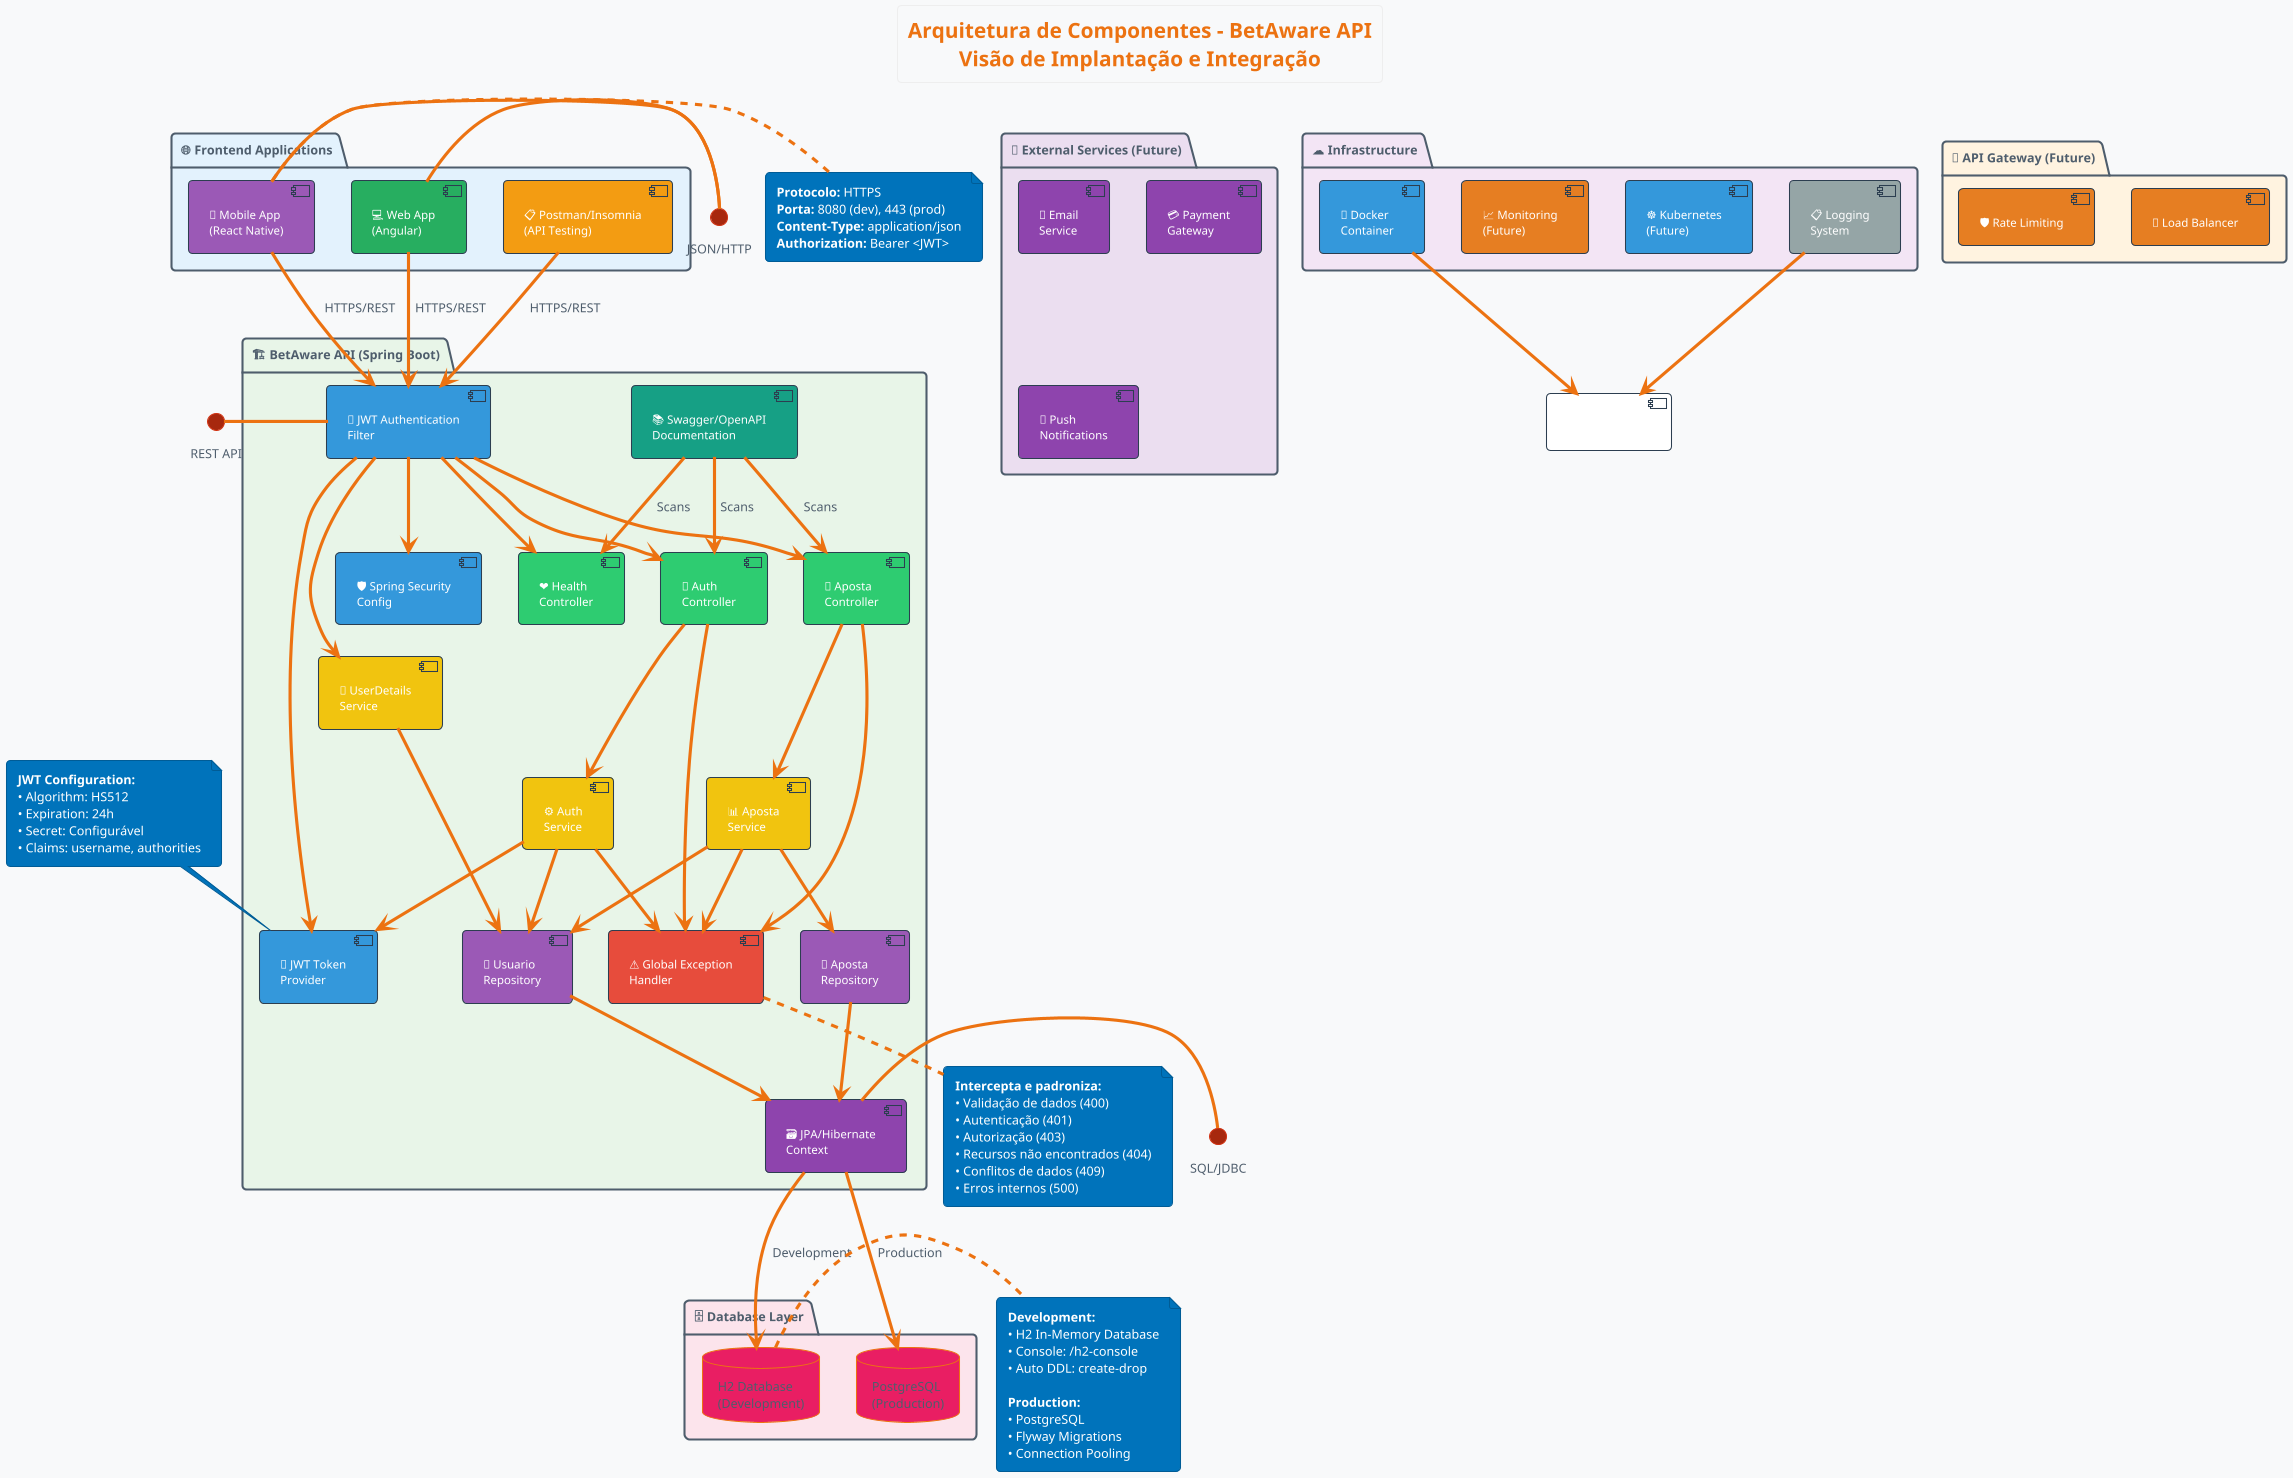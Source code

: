 ```plantuml
@startuml Diagrama de Componentes - BetAware API

!theme aws-orange
skinparam backgroundColor #F8F9FA
skinparam component {
    BackgroundColor #FFFFFF
    BorderColor #2C3E50
    FontSize 11
}

title **Arquitetura de Componentes - BetAware API**\n**Visão de Implantação e Integração**

' === CAMADA DE APRESENTAÇÃO ===
package "🌐 **Frontend Applications**" #E3F2FD {
    component [📱 Mobile App\n(React Native)] as mobile_app #9B59B6
    component [💻 Web App\n(Angular)] as web_app #27AE60
    component [📋 Postman/Insomnia\n(API Testing)] as api_client #F39C12
}

' === API GATEWAY (Future) ===
package "🚪 **API Gateway** (Future)" #FFF3E0 {
    component [🔀 Load Balancer] as lb #E67E22
    component [🛡️ Rate Limiting] as rate_limit #E67E22
}

' === APLICAÇÃO PRINCIPAL ===
package "🏗️ **BetAware API (Spring Boot)**" #E8F5E8 {
    
    ' === SECURITY ===
    component [🔐 JWT Authentication\nFilter] as jwt_filter #3498DB
    component [🛡️ Spring Security\nConfig] as security_config #3498DB
    component [🔑 JWT Token\nProvider] as jwt_provider #3498DB
    
    ' === CONTROLLERS ===
    component [👤 Auth\nController] as auth_controller #2ECC71
    component [🎲 Aposta\nController] as aposta_controller #2ECC71
    component [❤️ Health\nController] as health_controller #2ECC71
    
    ' === SERVICES ===
    component [⚙️ Auth\nService] as auth_service #F1C40F
    component [📊 Aposta\nService] as aposta_service #F1C40F
    component [👥 UserDetails\nService] as userdetails_service #F1C40F
    
    ' === EXCEPTION HANDLING ===
    component [⚠️ Global Exception\nHandler] as exception_handler #E74C3C
    
    ' === DATA ACCESS ===
    component [💾 Usuario\nRepository] as usuario_repo #9B59B6
    component [💾 Aposta\nRepository] as aposta_repo #9B59B6
    component [🗃️ JPA/Hibernate\nContext] as jpa_context #8E44AD
    
    ' === DOCUMENTATION ===
    component [📚 Swagger/OpenAPI\nDocumentation] as swagger #16A085
}

' === BANCO DE DADOS ===
package "🗄️ **Database Layer**" #FCE4EC {
    database "H2 Database\n(Development)" as h2_db #E91E63
    database "PostgreSQL\n(Production)" as postgres_db #E91E63
}

' === INFRASTRUCTURE ===
package "☁️ **Infrastructure**" #F3E5F5 {
    component [🐳 Docker\nContainer] as docker #3498DB
    component [☸️ Kubernetes\n(Future)] as k8s #3498DB
    component [📈 Monitoring\n(Future)] as monitoring #E67E22
    component [📋 Logging\nSystem] as logging #95A5A6
}

' === EXTERNAL INTEGRATIONS (Future) ===
package "🔗 **External Services** (Future)" #EBDEF0 {
    component [📧 Email\nService] as email_service #8E44AD
    component [💳 Payment\nGateway] as payment #8E44AD
    component [📱 Push\nNotifications] as push_notifications #8E44AD
}

' === CONEXÕES PRINCIPAIS ===

' Frontend para API
mobile_app --> jwt_filter : HTTPS/REST
web_app --> jwt_filter : HTTPS/REST  
api_client --> jwt_filter : HTTPS/REST

' Security Flow
jwt_filter --> security_config
jwt_filter --> jwt_provider
jwt_filter --> userdetails_service

' Controller Layer
jwt_filter --> auth_controller
jwt_filter --> aposta_controller  
jwt_filter --> health_controller

' Service Layer
auth_controller --> auth_service
aposta_controller --> aposta_service
auth_service --> jwt_provider
userdetails_service --> usuario_repo

' Exception Handling
auth_controller --> exception_handler
aposta_controller --> exception_handler
auth_service --> exception_handler
aposta_service --> exception_handler

' Data Access
auth_service --> usuario_repo
aposta_service --> usuario_repo
aposta_service --> aposta_repo
usuario_repo --> jpa_context
aposta_repo --> jpa_context

' Database
jpa_context --> h2_db : Development
jpa_context --> postgres_db : Production

' Documentation
swagger --> auth_controller : Scans
swagger --> aposta_controller : Scans
swagger --> health_controller : Scans

' Infrastructure
docker --> [BetAware API]
logging --> [BetAware API]

' === INTERFACES ===
interface "REST API" as rest_api
interface "JSON/HTTP" as json_http
interface "SQL/JDBC" as sql_jdbc

rest_api - jwt_filter
json_http - mobile_app
json_http - web_app
sql_jdbc - jpa_context

' === PROTOCOLOS E PORTAS ===
note right of mobile_app
    **Protocolo:** HTTPS
    **Porta:** 8080 (dev), 443 (prod)
    **Content-Type:** application/json
    **Authorization:** Bearer <JWT>
end note

note right of h2_db  
    **Development:**
    • H2 In-Memory Database
    • Console: /h2-console
    • Auto DDL: create-drop
    
    **Production:**
    • PostgreSQL
    • Flyway Migrations
    • Connection Pooling
end note

note bottom of exception_handler
    **Intercepta e padroniza:**
    • Validação de dados (400)
    • Autenticação (401) 
    • Autorização (403)
    • Recursos não encontrados (404)
    • Conflitos de dados (409)
    • Erros internos (500)
end note

note top of jwt_provider
    **JWT Configuration:**
    • Algorithm: HS512
    • Expiration: 24h
    • Secret: Configurável
    • Claims: username, authorities
end note

@enduml
```
